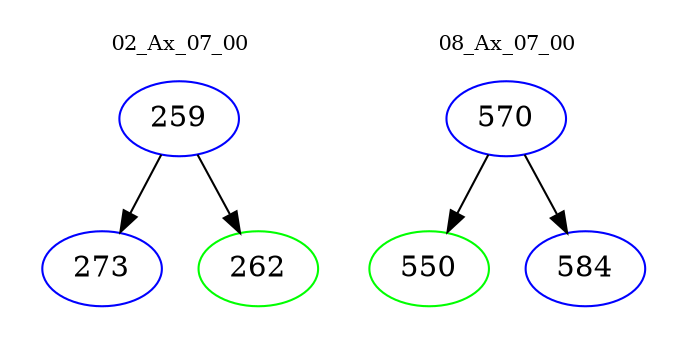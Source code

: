 digraph{
subgraph cluster_0 {
color = white
label = "02_Ax_07_00";
fontsize=10;
T0_259 [label="259", color="blue"]
T0_259 -> T0_273 [color="black"]
T0_273 [label="273", color="blue"]
T0_259 -> T0_262 [color="black"]
T0_262 [label="262", color="green"]
}
subgraph cluster_1 {
color = white
label = "08_Ax_07_00";
fontsize=10;
T1_570 [label="570", color="blue"]
T1_570 -> T1_550 [color="black"]
T1_550 [label="550", color="green"]
T1_570 -> T1_584 [color="black"]
T1_584 [label="584", color="blue"]
}
}

